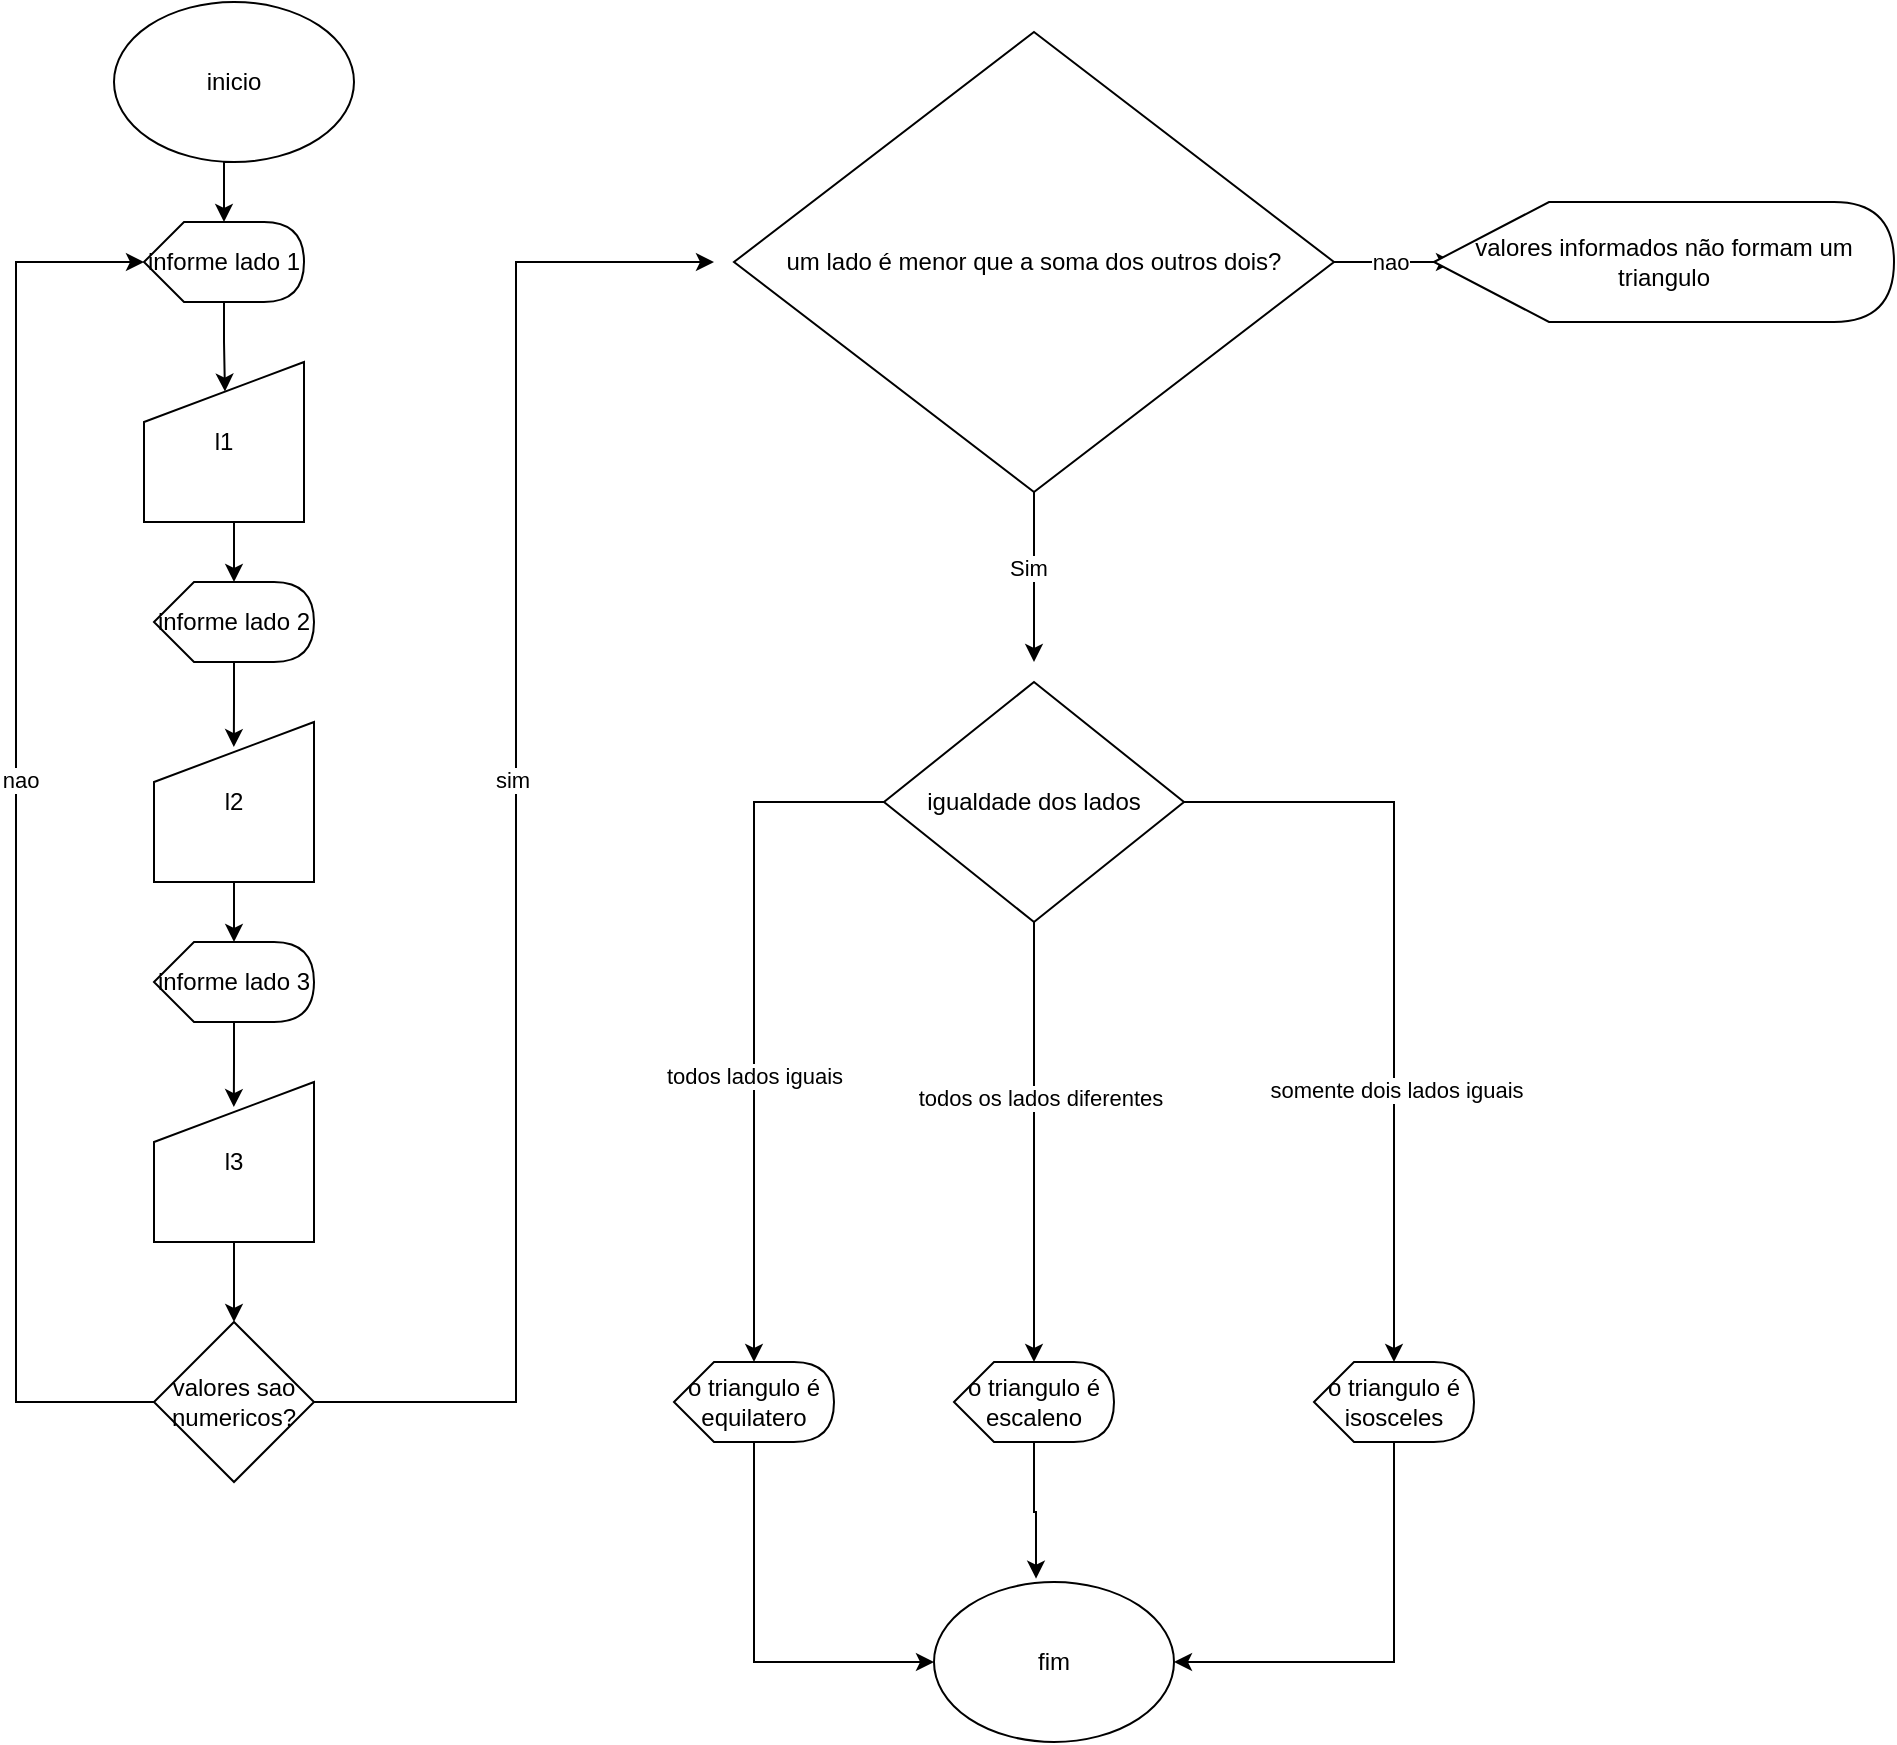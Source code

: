 <mxfile version="26.2.13">
  <diagram id="a85bvOqmKoKUC6RKWs4Z" name="Página-1">
    <mxGraphModel dx="1641" dy="891" grid="1" gridSize="10" guides="1" tooltips="1" connect="1" arrows="1" fold="1" page="1" pageScale="1" pageWidth="827" pageHeight="1169" math="0" shadow="0">
      <root>
        <mxCell id="0" />
        <mxCell id="1" parent="0" />
        <mxCell id="mBoNGjnaNO9cPjo7EZQ1-1" value="inicio" style="ellipse;whiteSpace=wrap;html=1;" vertex="1" parent="1">
          <mxGeometry x="180" y="30" width="120" height="80" as="geometry" />
        </mxCell>
        <mxCell id="mBoNGjnaNO9cPjo7EZQ1-2" value="informe lado 1" style="shape=display;whiteSpace=wrap;html=1;" vertex="1" parent="1">
          <mxGeometry x="195" y="140" width="80" height="40" as="geometry" />
        </mxCell>
        <mxCell id="mBoNGjnaNO9cPjo7EZQ1-3" value="l1" style="shape=manualInput;whiteSpace=wrap;html=1;" vertex="1" parent="1">
          <mxGeometry x="195" y="210" width="80" height="80" as="geometry" />
        </mxCell>
        <mxCell id="mBoNGjnaNO9cPjo7EZQ1-6" value="informe lado 2" style="shape=display;whiteSpace=wrap;html=1;" vertex="1" parent="1">
          <mxGeometry x="200" y="320" width="80" height="40" as="geometry" />
        </mxCell>
        <mxCell id="mBoNGjnaNO9cPjo7EZQ1-7" value="l2" style="shape=manualInput;whiteSpace=wrap;html=1;" vertex="1" parent="1">
          <mxGeometry x="200" y="390" width="80" height="80" as="geometry" />
        </mxCell>
        <mxCell id="mBoNGjnaNO9cPjo7EZQ1-8" value="informe lado 3" style="shape=display;whiteSpace=wrap;html=1;" vertex="1" parent="1">
          <mxGeometry x="200" y="500" width="80" height="40" as="geometry" />
        </mxCell>
        <mxCell id="mBoNGjnaNO9cPjo7EZQ1-21" style="edgeStyle=orthogonalEdgeStyle;rounded=0;orthogonalLoop=1;jettySize=auto;html=1;exitX=0.5;exitY=1;exitDx=0;exitDy=0;entryX=0.5;entryY=0;entryDx=0;entryDy=0;" edge="1" parent="1" source="mBoNGjnaNO9cPjo7EZQ1-9" target="mBoNGjnaNO9cPjo7EZQ1-10">
          <mxGeometry relative="1" as="geometry" />
        </mxCell>
        <mxCell id="mBoNGjnaNO9cPjo7EZQ1-9" value="l3" style="shape=manualInput;whiteSpace=wrap;html=1;" vertex="1" parent="1">
          <mxGeometry x="200" y="570" width="80" height="80" as="geometry" />
        </mxCell>
        <mxCell id="mBoNGjnaNO9cPjo7EZQ1-11" style="edgeStyle=orthogonalEdgeStyle;rounded=0;orthogonalLoop=1;jettySize=auto;html=1;exitX=0;exitY=0.5;exitDx=0;exitDy=0;entryX=0;entryY=0.5;entryDx=0;entryDy=0;entryPerimeter=0;" edge="1" parent="1" source="mBoNGjnaNO9cPjo7EZQ1-10" target="mBoNGjnaNO9cPjo7EZQ1-2">
          <mxGeometry relative="1" as="geometry">
            <mxPoint x="130" y="150" as="targetPoint" />
            <Array as="points">
              <mxPoint x="131" y="730" />
              <mxPoint x="131" y="160" />
            </Array>
          </mxGeometry>
        </mxCell>
        <mxCell id="mBoNGjnaNO9cPjo7EZQ1-12" value="nao" style="edgeLabel;html=1;align=center;verticalAlign=middle;resizable=0;points=[];" vertex="1" connectable="0" parent="mBoNGjnaNO9cPjo7EZQ1-11">
          <mxGeometry x="0.081" y="-2" relative="1" as="geometry">
            <mxPoint as="offset" />
          </mxGeometry>
        </mxCell>
        <mxCell id="mBoNGjnaNO9cPjo7EZQ1-13" style="edgeStyle=orthogonalEdgeStyle;rounded=0;orthogonalLoop=1;jettySize=auto;html=1;exitX=1;exitY=0.5;exitDx=0;exitDy=0;" edge="1" parent="1" source="mBoNGjnaNO9cPjo7EZQ1-10">
          <mxGeometry relative="1" as="geometry">
            <mxPoint x="480" y="160" as="targetPoint" />
            <Array as="points">
              <mxPoint x="381" y="730" />
            </Array>
          </mxGeometry>
        </mxCell>
        <mxCell id="mBoNGjnaNO9cPjo7EZQ1-14" value="sim" style="edgeLabel;html=1;align=center;verticalAlign=middle;resizable=0;points=[];" vertex="1" connectable="0" parent="mBoNGjnaNO9cPjo7EZQ1-13">
          <mxGeometry x="0.07" y="2" relative="1" as="geometry">
            <mxPoint as="offset" />
          </mxGeometry>
        </mxCell>
        <mxCell id="mBoNGjnaNO9cPjo7EZQ1-10" value="valores sao numericos?" style="rhombus;whiteSpace=wrap;html=1;" vertex="1" parent="1">
          <mxGeometry x="200" y="690" width="80" height="80" as="geometry" />
        </mxCell>
        <mxCell id="mBoNGjnaNO9cPjo7EZQ1-15" style="edgeStyle=orthogonalEdgeStyle;rounded=0;orthogonalLoop=1;jettySize=auto;html=1;exitX=0.5;exitY=1;exitDx=0;exitDy=0;entryX=0;entryY=0;entryDx=40;entryDy=0;entryPerimeter=0;" edge="1" parent="1" source="mBoNGjnaNO9cPjo7EZQ1-1" target="mBoNGjnaNO9cPjo7EZQ1-2">
          <mxGeometry relative="1" as="geometry" />
        </mxCell>
        <mxCell id="mBoNGjnaNO9cPjo7EZQ1-16" style="edgeStyle=orthogonalEdgeStyle;rounded=0;orthogonalLoop=1;jettySize=auto;html=1;exitX=0;exitY=0;exitDx=40;exitDy=40;exitPerimeter=0;entryX=0.506;entryY=0.185;entryDx=0;entryDy=0;entryPerimeter=0;" edge="1" parent="1" source="mBoNGjnaNO9cPjo7EZQ1-2" target="mBoNGjnaNO9cPjo7EZQ1-3">
          <mxGeometry relative="1" as="geometry" />
        </mxCell>
        <mxCell id="mBoNGjnaNO9cPjo7EZQ1-17" style="edgeStyle=orthogonalEdgeStyle;rounded=0;orthogonalLoop=1;jettySize=auto;html=1;exitX=0.5;exitY=1;exitDx=0;exitDy=0;entryX=0;entryY=0;entryDx=40;entryDy=0;entryPerimeter=0;" edge="1" parent="1" source="mBoNGjnaNO9cPjo7EZQ1-3" target="mBoNGjnaNO9cPjo7EZQ1-6">
          <mxGeometry relative="1" as="geometry" />
        </mxCell>
        <mxCell id="mBoNGjnaNO9cPjo7EZQ1-18" style="edgeStyle=orthogonalEdgeStyle;rounded=0;orthogonalLoop=1;jettySize=auto;html=1;exitX=0;exitY=0;exitDx=40;exitDy=40;exitPerimeter=0;entryX=0.499;entryY=0.157;entryDx=0;entryDy=0;entryPerimeter=0;" edge="1" parent="1" source="mBoNGjnaNO9cPjo7EZQ1-6" target="mBoNGjnaNO9cPjo7EZQ1-7">
          <mxGeometry relative="1" as="geometry" />
        </mxCell>
        <mxCell id="mBoNGjnaNO9cPjo7EZQ1-19" style="edgeStyle=orthogonalEdgeStyle;rounded=0;orthogonalLoop=1;jettySize=auto;html=1;exitX=0.5;exitY=1;exitDx=0;exitDy=0;entryX=0;entryY=0;entryDx=40;entryDy=0;entryPerimeter=0;" edge="1" parent="1" source="mBoNGjnaNO9cPjo7EZQ1-7" target="mBoNGjnaNO9cPjo7EZQ1-8">
          <mxGeometry relative="1" as="geometry" />
        </mxCell>
        <mxCell id="mBoNGjnaNO9cPjo7EZQ1-20" style="edgeStyle=orthogonalEdgeStyle;rounded=0;orthogonalLoop=1;jettySize=auto;html=1;exitX=0;exitY=0;exitDx=40;exitDy=40;exitPerimeter=0;entryX=0.499;entryY=0.157;entryDx=0;entryDy=0;entryPerimeter=0;" edge="1" parent="1" source="mBoNGjnaNO9cPjo7EZQ1-8" target="mBoNGjnaNO9cPjo7EZQ1-9">
          <mxGeometry relative="1" as="geometry" />
        </mxCell>
        <mxCell id="mBoNGjnaNO9cPjo7EZQ1-23" style="edgeStyle=orthogonalEdgeStyle;rounded=0;orthogonalLoop=1;jettySize=auto;html=1;exitX=0.5;exitY=1;exitDx=0;exitDy=0;" edge="1" parent="1" source="mBoNGjnaNO9cPjo7EZQ1-22">
          <mxGeometry relative="1" as="geometry">
            <mxPoint x="640" y="360" as="targetPoint" />
          </mxGeometry>
        </mxCell>
        <mxCell id="mBoNGjnaNO9cPjo7EZQ1-24" value="Sim" style="edgeLabel;html=1;align=center;verticalAlign=middle;resizable=0;points=[];" vertex="1" connectable="0" parent="mBoNGjnaNO9cPjo7EZQ1-23">
          <mxGeometry x="-0.108" y="-3" relative="1" as="geometry">
            <mxPoint as="offset" />
          </mxGeometry>
        </mxCell>
        <mxCell id="mBoNGjnaNO9cPjo7EZQ1-25" style="edgeStyle=orthogonalEdgeStyle;rounded=0;orthogonalLoop=1;jettySize=auto;html=1;exitX=1;exitY=0.5;exitDx=0;exitDy=0;" edge="1" parent="1" source="mBoNGjnaNO9cPjo7EZQ1-22">
          <mxGeometry relative="1" as="geometry">
            <mxPoint x="850" y="160" as="targetPoint" />
          </mxGeometry>
        </mxCell>
        <mxCell id="mBoNGjnaNO9cPjo7EZQ1-26" value="nao" style="edgeLabel;html=1;align=center;verticalAlign=middle;resizable=0;points=[];" vertex="1" connectable="0" parent="mBoNGjnaNO9cPjo7EZQ1-25">
          <mxGeometry x="-0.067" relative="1" as="geometry">
            <mxPoint as="offset" />
          </mxGeometry>
        </mxCell>
        <mxCell id="mBoNGjnaNO9cPjo7EZQ1-22" value="um lado é menor que a soma dos outros dois?" style="rhombus;whiteSpace=wrap;html=1;" vertex="1" parent="1">
          <mxGeometry x="490" y="45" width="300" height="230" as="geometry" />
        </mxCell>
        <mxCell id="mBoNGjnaNO9cPjo7EZQ1-27" value="valores informados não formam um triangulo" style="shape=display;whiteSpace=wrap;html=1;" vertex="1" parent="1">
          <mxGeometry x="840" y="130" width="230" height="60" as="geometry" />
        </mxCell>
        <mxCell id="mBoNGjnaNO9cPjo7EZQ1-29" style="edgeStyle=orthogonalEdgeStyle;rounded=0;orthogonalLoop=1;jettySize=auto;html=1;exitX=0;exitY=0.5;exitDx=0;exitDy=0;entryX=0;entryY=0;entryDx=40;entryDy=0;entryPerimeter=0;" edge="1" parent="1" source="mBoNGjnaNO9cPjo7EZQ1-28" target="mBoNGjnaNO9cPjo7EZQ1-35">
          <mxGeometry relative="1" as="geometry">
            <mxPoint x="500" y="680" as="targetPoint" />
          </mxGeometry>
        </mxCell>
        <mxCell id="mBoNGjnaNO9cPjo7EZQ1-32" value="todos lados iguais" style="edgeLabel;html=1;align=center;verticalAlign=middle;resizable=0;points=[];" vertex="1" connectable="0" parent="mBoNGjnaNO9cPjo7EZQ1-29">
          <mxGeometry x="0.168" relative="1" as="geometry">
            <mxPoint as="offset" />
          </mxGeometry>
        </mxCell>
        <mxCell id="mBoNGjnaNO9cPjo7EZQ1-30" style="edgeStyle=orthogonalEdgeStyle;rounded=0;orthogonalLoop=1;jettySize=auto;html=1;exitX=0.5;exitY=1;exitDx=0;exitDy=0;entryX=0;entryY=0;entryDx=40;entryDy=0;entryPerimeter=0;" edge="1" parent="1" source="mBoNGjnaNO9cPjo7EZQ1-28" target="mBoNGjnaNO9cPjo7EZQ1-36">
          <mxGeometry relative="1" as="geometry">
            <mxPoint x="640" y="660" as="targetPoint" />
          </mxGeometry>
        </mxCell>
        <mxCell id="mBoNGjnaNO9cPjo7EZQ1-33" value="todos os lados diferentes" style="edgeLabel;html=1;align=center;verticalAlign=middle;resizable=0;points=[];" vertex="1" connectable="0" parent="mBoNGjnaNO9cPjo7EZQ1-30">
          <mxGeometry x="-0.201" y="3" relative="1" as="geometry">
            <mxPoint as="offset" />
          </mxGeometry>
        </mxCell>
        <mxCell id="mBoNGjnaNO9cPjo7EZQ1-31" style="edgeStyle=orthogonalEdgeStyle;rounded=0;orthogonalLoop=1;jettySize=auto;html=1;exitX=1;exitY=0.5;exitDx=0;exitDy=0;entryX=0;entryY=0;entryDx=40;entryDy=0;entryPerimeter=0;" edge="1" parent="1" source="mBoNGjnaNO9cPjo7EZQ1-28" target="mBoNGjnaNO9cPjo7EZQ1-37">
          <mxGeometry relative="1" as="geometry">
            <mxPoint x="820" y="670" as="targetPoint" />
          </mxGeometry>
        </mxCell>
        <mxCell id="mBoNGjnaNO9cPjo7EZQ1-34" value="somente dois lados iguais" style="edgeLabel;html=1;align=center;verticalAlign=middle;resizable=0;points=[];" vertex="1" connectable="0" parent="mBoNGjnaNO9cPjo7EZQ1-31">
          <mxGeometry x="0.294" y="1" relative="1" as="geometry">
            <mxPoint as="offset" />
          </mxGeometry>
        </mxCell>
        <mxCell id="mBoNGjnaNO9cPjo7EZQ1-28" value="igualdade dos lados" style="rhombus;whiteSpace=wrap;html=1;" vertex="1" parent="1">
          <mxGeometry x="565" y="370" width="150" height="120" as="geometry" />
        </mxCell>
        <mxCell id="mBoNGjnaNO9cPjo7EZQ1-39" style="edgeStyle=orthogonalEdgeStyle;rounded=0;orthogonalLoop=1;jettySize=auto;html=1;exitX=0;exitY=0;exitDx=40;exitDy=40;exitPerimeter=0;entryX=0;entryY=0.5;entryDx=0;entryDy=0;" edge="1" parent="1" source="mBoNGjnaNO9cPjo7EZQ1-35" target="mBoNGjnaNO9cPjo7EZQ1-38">
          <mxGeometry relative="1" as="geometry" />
        </mxCell>
        <mxCell id="mBoNGjnaNO9cPjo7EZQ1-35" value="o triangulo é equilatero" style="shape=display;whiteSpace=wrap;html=1;" vertex="1" parent="1">
          <mxGeometry x="460" y="710" width="80" height="40" as="geometry" />
        </mxCell>
        <mxCell id="mBoNGjnaNO9cPjo7EZQ1-36" value="o triangulo é escaleno" style="shape=display;whiteSpace=wrap;html=1;" vertex="1" parent="1">
          <mxGeometry x="600" y="710" width="80" height="40" as="geometry" />
        </mxCell>
        <mxCell id="mBoNGjnaNO9cPjo7EZQ1-41" style="edgeStyle=orthogonalEdgeStyle;rounded=0;orthogonalLoop=1;jettySize=auto;html=1;exitX=0;exitY=0;exitDx=40;exitDy=40;exitPerimeter=0;entryX=1;entryY=0.5;entryDx=0;entryDy=0;" edge="1" parent="1" source="mBoNGjnaNO9cPjo7EZQ1-37" target="mBoNGjnaNO9cPjo7EZQ1-38">
          <mxGeometry relative="1" as="geometry" />
        </mxCell>
        <mxCell id="mBoNGjnaNO9cPjo7EZQ1-37" value="o triangulo é isosceles" style="shape=display;whiteSpace=wrap;html=1;" vertex="1" parent="1">
          <mxGeometry x="780" y="710" width="80" height="40" as="geometry" />
        </mxCell>
        <mxCell id="mBoNGjnaNO9cPjo7EZQ1-38" value="fim" style="ellipse;whiteSpace=wrap;html=1;" vertex="1" parent="1">
          <mxGeometry x="590" y="820" width="120" height="80" as="geometry" />
        </mxCell>
        <mxCell id="mBoNGjnaNO9cPjo7EZQ1-40" style="edgeStyle=orthogonalEdgeStyle;rounded=0;orthogonalLoop=1;jettySize=auto;html=1;exitX=0;exitY=0;exitDx=40;exitDy=40;exitPerimeter=0;entryX=0.425;entryY=-0.021;entryDx=0;entryDy=0;entryPerimeter=0;" edge="1" parent="1" source="mBoNGjnaNO9cPjo7EZQ1-36" target="mBoNGjnaNO9cPjo7EZQ1-38">
          <mxGeometry relative="1" as="geometry" />
        </mxCell>
      </root>
    </mxGraphModel>
  </diagram>
</mxfile>
